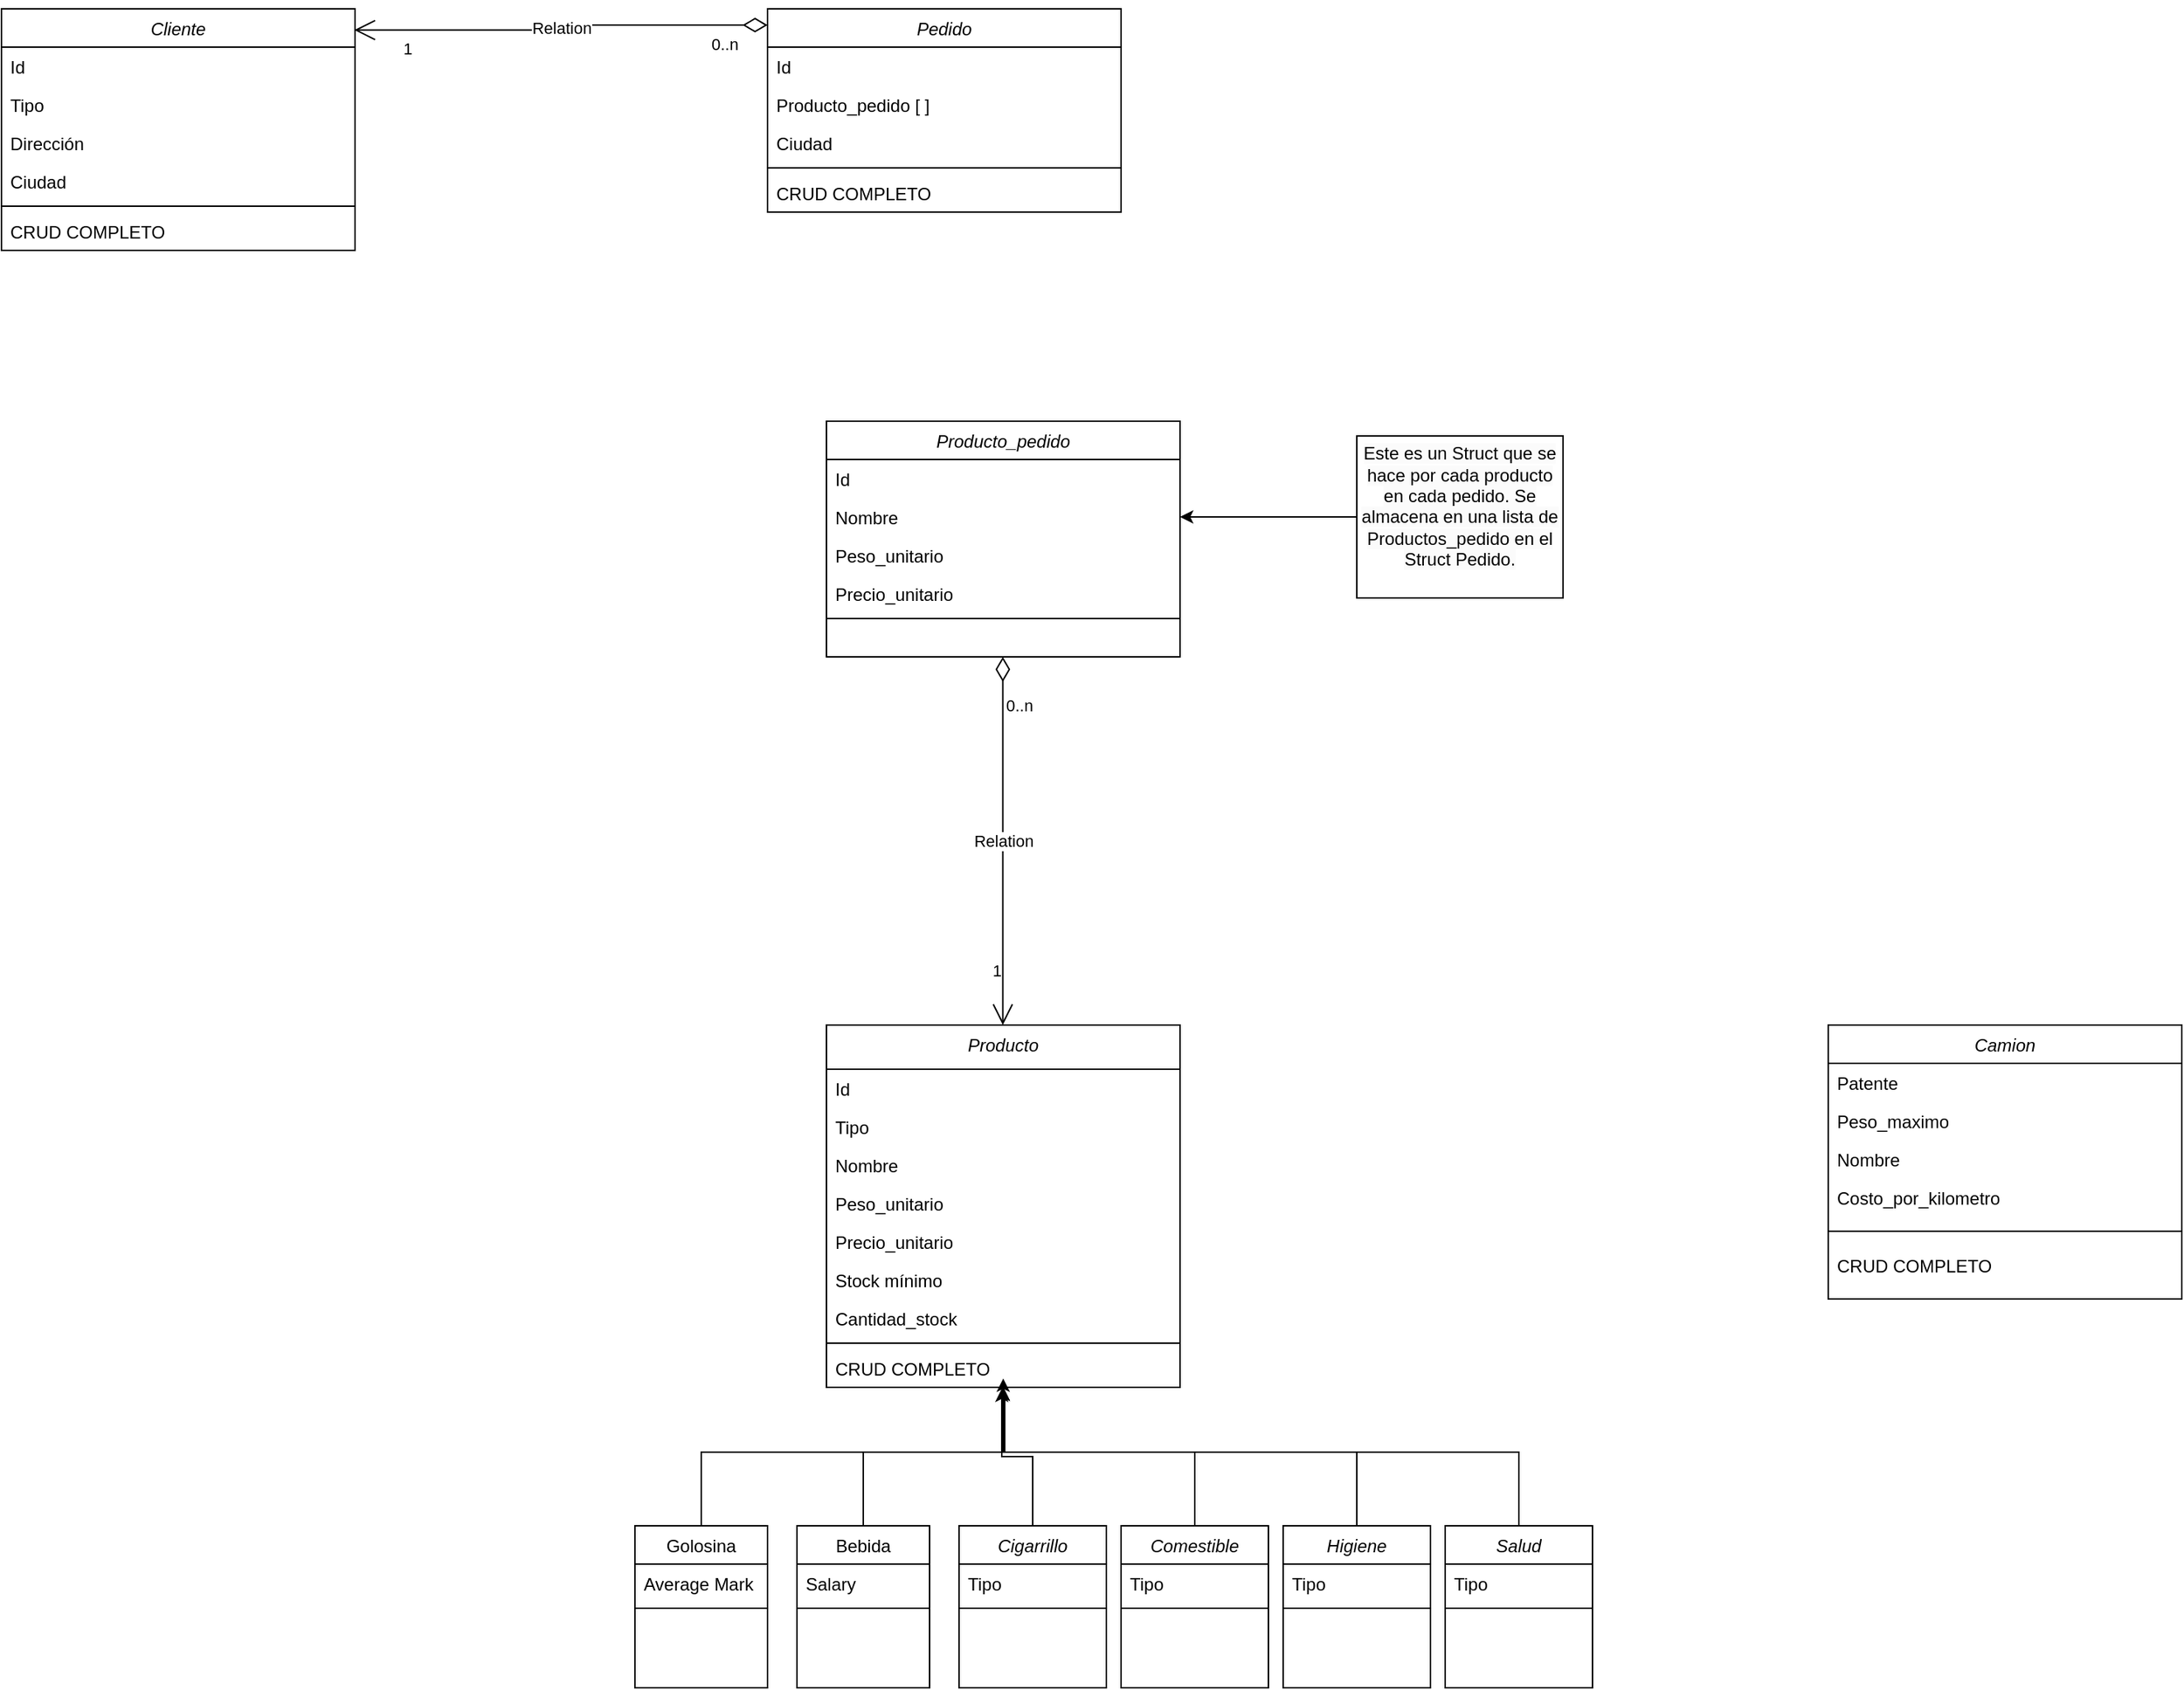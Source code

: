 <mxfile version="22.0.2" type="device">
  <diagram id="C5RBs43oDa-KdzZeNtuy" name="Page-1">
    <mxGraphModel dx="1635" dy="1647" grid="1" gridSize="10" guides="1" tooltips="1" connect="1" arrows="1" fold="1" page="1" pageScale="1" pageWidth="827" pageHeight="1169" math="0" shadow="0">
      <root>
        <mxCell id="WIyWlLk6GJQsqaUBKTNV-0" />
        <mxCell id="WIyWlLk6GJQsqaUBKTNV-1" parent="WIyWlLk6GJQsqaUBKTNV-0" />
        <mxCell id="zkfFHV4jXpPFQw0GAbJ--0" value="Producto" style="swimlane;fontStyle=2;align=center;verticalAlign=top;childLayout=stackLayout;horizontal=1;startSize=30;horizontalStack=0;resizeParent=1;resizeLast=0;collapsible=1;marginBottom=0;rounded=0;shadow=0;strokeWidth=1;" parent="WIyWlLk6GJQsqaUBKTNV-1" vertex="1">
          <mxGeometry x="-200" y="10" width="240" height="246" as="geometry">
            <mxRectangle x="230" y="140" width="160" height="26" as="alternateBounds" />
          </mxGeometry>
        </mxCell>
        <mxCell id="zkfFHV4jXpPFQw0GAbJ--1" value="Id" style="text;align=left;verticalAlign=top;spacingLeft=4;spacingRight=4;overflow=hidden;rotatable=0;points=[[0,0.5],[1,0.5]];portConstraint=eastwest;" parent="zkfFHV4jXpPFQw0GAbJ--0" vertex="1">
          <mxGeometry y="30" width="240" height="26" as="geometry" />
        </mxCell>
        <mxCell id="zkfFHV4jXpPFQw0GAbJ--2" value="Tipo" style="text;align=left;verticalAlign=top;spacingLeft=4;spacingRight=4;overflow=hidden;rotatable=0;points=[[0,0.5],[1,0.5]];portConstraint=eastwest;rounded=0;shadow=0;html=0;" parent="zkfFHV4jXpPFQw0GAbJ--0" vertex="1">
          <mxGeometry y="56" width="240" height="26" as="geometry" />
        </mxCell>
        <mxCell id="zkfFHV4jXpPFQw0GAbJ--3" value="Nombre" style="text;align=left;verticalAlign=top;spacingLeft=4;spacingRight=4;overflow=hidden;rotatable=0;points=[[0,0.5],[1,0.5]];portConstraint=eastwest;rounded=0;shadow=0;html=0;" parent="zkfFHV4jXpPFQw0GAbJ--0" vertex="1">
          <mxGeometry y="82" width="240" height="26" as="geometry" />
        </mxCell>
        <mxCell id="fcJeCDgIawEBtEk3Tbq5-2" value="Peso_unitario" style="text;align=left;verticalAlign=top;spacingLeft=4;spacingRight=4;overflow=hidden;rotatable=0;points=[[0,0.5],[1,0.5]];portConstraint=eastwest;rounded=0;shadow=0;html=0;" parent="zkfFHV4jXpPFQw0GAbJ--0" vertex="1">
          <mxGeometry y="108" width="240" height="26" as="geometry" />
        </mxCell>
        <mxCell id="fcJeCDgIawEBtEk3Tbq5-1" value="Precio_unitario" style="text;align=left;verticalAlign=top;spacingLeft=4;spacingRight=4;overflow=hidden;rotatable=0;points=[[0,0.5],[1,0.5]];portConstraint=eastwest;rounded=0;shadow=0;html=0;" parent="zkfFHV4jXpPFQw0GAbJ--0" vertex="1">
          <mxGeometry y="134" width="240" height="26" as="geometry" />
        </mxCell>
        <mxCell id="fcJeCDgIawEBtEk3Tbq5-0" value="Stock mínimo" style="text;align=left;verticalAlign=top;spacingLeft=4;spacingRight=4;overflow=hidden;rotatable=0;points=[[0,0.5],[1,0.5]];portConstraint=eastwest;rounded=0;shadow=0;html=0;" parent="zkfFHV4jXpPFQw0GAbJ--0" vertex="1">
          <mxGeometry y="160" width="240" height="26" as="geometry" />
        </mxCell>
        <mxCell id="fcJeCDgIawEBtEk3Tbq5-3" value="Cantidad_stock" style="text;align=left;verticalAlign=top;spacingLeft=4;spacingRight=4;overflow=hidden;rotatable=0;points=[[0,0.5],[1,0.5]];portConstraint=eastwest;rounded=0;shadow=0;html=0;" parent="zkfFHV4jXpPFQw0GAbJ--0" vertex="1">
          <mxGeometry y="186" width="240" height="26" as="geometry" />
        </mxCell>
        <mxCell id="zkfFHV4jXpPFQw0GAbJ--4" value="" style="line;html=1;strokeWidth=1;align=left;verticalAlign=middle;spacingTop=-1;spacingLeft=3;spacingRight=3;rotatable=0;labelPosition=right;points=[];portConstraint=eastwest;" parent="zkfFHV4jXpPFQw0GAbJ--0" vertex="1">
          <mxGeometry y="212" width="240" height="8" as="geometry" />
        </mxCell>
        <mxCell id="fcJeCDgIawEBtEk3Tbq5-51" value="CRUD COMPLETO" style="text;align=left;verticalAlign=top;spacingLeft=4;spacingRight=4;overflow=hidden;rotatable=0;points=[[0,0.5],[1,0.5]];portConstraint=eastwest;rounded=0;shadow=0;html=0;" parent="zkfFHV4jXpPFQw0GAbJ--0" vertex="1">
          <mxGeometry y="220" width="240" height="26" as="geometry" />
        </mxCell>
        <mxCell id="fcJeCDgIawEBtEk3Tbq5-28" style="edgeStyle=orthogonalEdgeStyle;rounded=0;orthogonalLoop=1;jettySize=auto;html=1;entryX=0.5;entryY=1;entryDx=0;entryDy=0;exitX=0.5;exitY=0;exitDx=0;exitDy=0;" parent="WIyWlLk6GJQsqaUBKTNV-1" source="zkfFHV4jXpPFQw0GAbJ--6" target="zkfFHV4jXpPFQw0GAbJ--0" edge="1">
          <mxGeometry relative="1" as="geometry">
            <mxPoint x="-240" y="400" as="sourcePoint" />
            <Array as="points">
              <mxPoint x="-285" y="300" />
              <mxPoint x="-80" y="300" />
            </Array>
          </mxGeometry>
        </mxCell>
        <mxCell id="zkfFHV4jXpPFQw0GAbJ--6" value="Golosina" style="swimlane;fontStyle=0;align=center;verticalAlign=top;childLayout=stackLayout;horizontal=1;startSize=26;horizontalStack=0;resizeParent=1;resizeLast=0;collapsible=1;marginBottom=0;rounded=0;shadow=0;strokeWidth=1;" parent="WIyWlLk6GJQsqaUBKTNV-1" vertex="1">
          <mxGeometry x="-330" y="350" width="90" height="110" as="geometry">
            <mxRectangle x="130" y="380" width="160" height="26" as="alternateBounds" />
          </mxGeometry>
        </mxCell>
        <mxCell id="zkfFHV4jXpPFQw0GAbJ--8" value="Average Mark" style="text;align=left;verticalAlign=top;spacingLeft=4;spacingRight=4;overflow=hidden;rotatable=0;points=[[0,0.5],[1,0.5]];portConstraint=eastwest;rounded=0;shadow=0;html=0;" parent="zkfFHV4jXpPFQw0GAbJ--6" vertex="1">
          <mxGeometry y="26" width="90" height="26" as="geometry" />
        </mxCell>
        <mxCell id="zkfFHV4jXpPFQw0GAbJ--9" value="" style="line;html=1;strokeWidth=1;align=left;verticalAlign=middle;spacingTop=-1;spacingLeft=3;spacingRight=3;rotatable=0;labelPosition=right;points=[];portConstraint=eastwest;" parent="zkfFHV4jXpPFQw0GAbJ--6" vertex="1">
          <mxGeometry y="52" width="90" height="8" as="geometry" />
        </mxCell>
        <mxCell id="fcJeCDgIawEBtEk3Tbq5-29" style="edgeStyle=orthogonalEdgeStyle;rounded=0;orthogonalLoop=1;jettySize=auto;html=1;" parent="WIyWlLk6GJQsqaUBKTNV-1" source="zkfFHV4jXpPFQw0GAbJ--13" edge="1">
          <mxGeometry relative="1" as="geometry">
            <mxPoint x="-80" y="250" as="targetPoint" />
            <Array as="points">
              <mxPoint x="-175" y="300" />
              <mxPoint x="-79" y="300" />
              <mxPoint x="-79" y="260" />
              <mxPoint x="-80" y="260" />
            </Array>
          </mxGeometry>
        </mxCell>
        <mxCell id="zkfFHV4jXpPFQw0GAbJ--13" value="Bebida" style="swimlane;fontStyle=0;align=center;verticalAlign=top;childLayout=stackLayout;horizontal=1;startSize=26;horizontalStack=0;resizeParent=1;resizeLast=0;collapsible=1;marginBottom=0;rounded=0;shadow=0;strokeWidth=1;" parent="WIyWlLk6GJQsqaUBKTNV-1" vertex="1">
          <mxGeometry x="-220" y="350" width="90" height="110" as="geometry">
            <mxRectangle x="340" y="380" width="170" height="26" as="alternateBounds" />
          </mxGeometry>
        </mxCell>
        <mxCell id="zkfFHV4jXpPFQw0GAbJ--14" value="Salary" style="text;align=left;verticalAlign=top;spacingLeft=4;spacingRight=4;overflow=hidden;rotatable=0;points=[[0,0.5],[1,0.5]];portConstraint=eastwest;" parent="zkfFHV4jXpPFQw0GAbJ--13" vertex="1">
          <mxGeometry y="26" width="90" height="26" as="geometry" />
        </mxCell>
        <mxCell id="zkfFHV4jXpPFQw0GAbJ--15" value="" style="line;html=1;strokeWidth=1;align=left;verticalAlign=middle;spacingTop=-1;spacingLeft=3;spacingRight=3;rotatable=0;labelPosition=right;points=[];portConstraint=eastwest;" parent="zkfFHV4jXpPFQw0GAbJ--13" vertex="1">
          <mxGeometry y="52" width="90" height="8" as="geometry" />
        </mxCell>
        <mxCell id="fcJeCDgIawEBtEk3Tbq5-11" value="Cigarrillo" style="swimlane;fontStyle=2;align=center;verticalAlign=top;childLayout=stackLayout;horizontal=1;startSize=26;horizontalStack=0;resizeParent=1;resizeLast=0;collapsible=1;marginBottom=0;rounded=0;shadow=0;strokeWidth=1;" parent="WIyWlLk6GJQsqaUBKTNV-1" vertex="1">
          <mxGeometry x="-110" y="350" width="100" height="110" as="geometry">
            <mxRectangle x="230" y="140" width="160" height="26" as="alternateBounds" />
          </mxGeometry>
        </mxCell>
        <mxCell id="fcJeCDgIawEBtEk3Tbq5-13" value="Tipo" style="text;align=left;verticalAlign=top;spacingLeft=4;spacingRight=4;overflow=hidden;rotatable=0;points=[[0,0.5],[1,0.5]];portConstraint=eastwest;rounded=0;shadow=0;html=0;" parent="fcJeCDgIawEBtEk3Tbq5-11" vertex="1">
          <mxGeometry y="26" width="100" height="26" as="geometry" />
        </mxCell>
        <mxCell id="fcJeCDgIawEBtEk3Tbq5-19" value="" style="line;html=1;strokeWidth=1;align=left;verticalAlign=middle;spacingTop=-1;spacingLeft=3;spacingRight=3;rotatable=0;labelPosition=right;points=[];portConstraint=eastwest;" parent="fcJeCDgIawEBtEk3Tbq5-11" vertex="1">
          <mxGeometry y="52" width="100" height="8" as="geometry" />
        </mxCell>
        <mxCell id="fcJeCDgIawEBtEk3Tbq5-31" style="edgeStyle=orthogonalEdgeStyle;rounded=0;orthogonalLoop=1;jettySize=auto;html=1;entryX=0.5;entryY=1;entryDx=0;entryDy=0;" parent="WIyWlLk6GJQsqaUBKTNV-1" source="fcJeCDgIawEBtEk3Tbq5-22" target="zkfFHV4jXpPFQw0GAbJ--0" edge="1">
          <mxGeometry relative="1" as="geometry">
            <Array as="points">
              <mxPoint x="50" y="300" />
              <mxPoint x="-80" y="300" />
            </Array>
          </mxGeometry>
        </mxCell>
        <mxCell id="fcJeCDgIawEBtEk3Tbq5-22" value="Comestible" style="swimlane;fontStyle=2;align=center;verticalAlign=top;childLayout=stackLayout;horizontal=1;startSize=26;horizontalStack=0;resizeParent=1;resizeLast=0;collapsible=1;marginBottom=0;rounded=0;shadow=0;strokeWidth=1;" parent="WIyWlLk6GJQsqaUBKTNV-1" vertex="1">
          <mxGeometry y="350" width="100" height="110" as="geometry">
            <mxRectangle x="230" y="140" width="160" height="26" as="alternateBounds" />
          </mxGeometry>
        </mxCell>
        <mxCell id="fcJeCDgIawEBtEk3Tbq5-23" value="Tipo" style="text;align=left;verticalAlign=top;spacingLeft=4;spacingRight=4;overflow=hidden;rotatable=0;points=[[0,0.5],[1,0.5]];portConstraint=eastwest;rounded=0;shadow=0;html=0;" parent="fcJeCDgIawEBtEk3Tbq5-22" vertex="1">
          <mxGeometry y="26" width="100" height="26" as="geometry" />
        </mxCell>
        <mxCell id="fcJeCDgIawEBtEk3Tbq5-24" value="" style="line;html=1;strokeWidth=1;align=left;verticalAlign=middle;spacingTop=-1;spacingLeft=3;spacingRight=3;rotatable=0;labelPosition=right;points=[];portConstraint=eastwest;" parent="fcJeCDgIawEBtEk3Tbq5-22" vertex="1">
          <mxGeometry y="52" width="100" height="8" as="geometry" />
        </mxCell>
        <mxCell id="fcJeCDgIawEBtEk3Tbq5-32" style="edgeStyle=orthogonalEdgeStyle;rounded=0;orthogonalLoop=1;jettySize=auto;html=1;entryX=0.5;entryY=1;entryDx=0;entryDy=0;" parent="WIyWlLk6GJQsqaUBKTNV-1" source="fcJeCDgIawEBtEk3Tbq5-25" target="zkfFHV4jXpPFQw0GAbJ--0" edge="1">
          <mxGeometry relative="1" as="geometry">
            <Array as="points">
              <mxPoint x="160" y="300" />
              <mxPoint x="-80" y="300" />
            </Array>
          </mxGeometry>
        </mxCell>
        <mxCell id="fcJeCDgIawEBtEk3Tbq5-25" value="Higiene" style="swimlane;fontStyle=2;align=center;verticalAlign=top;childLayout=stackLayout;horizontal=1;startSize=26;horizontalStack=0;resizeParent=1;resizeLast=0;collapsible=1;marginBottom=0;rounded=0;shadow=0;strokeWidth=1;" parent="WIyWlLk6GJQsqaUBKTNV-1" vertex="1">
          <mxGeometry x="110" y="350" width="100" height="110" as="geometry">
            <mxRectangle x="230" y="140" width="160" height="26" as="alternateBounds" />
          </mxGeometry>
        </mxCell>
        <mxCell id="fcJeCDgIawEBtEk3Tbq5-26" value="Tipo" style="text;align=left;verticalAlign=top;spacingLeft=4;spacingRight=4;overflow=hidden;rotatable=0;points=[[0,0.5],[1,0.5]];portConstraint=eastwest;rounded=0;shadow=0;html=0;" parent="fcJeCDgIawEBtEk3Tbq5-25" vertex="1">
          <mxGeometry y="26" width="100" height="26" as="geometry" />
        </mxCell>
        <mxCell id="fcJeCDgIawEBtEk3Tbq5-27" value="" style="line;html=1;strokeWidth=1;align=left;verticalAlign=middle;spacingTop=-1;spacingLeft=3;spacingRight=3;rotatable=0;labelPosition=right;points=[];portConstraint=eastwest;" parent="fcJeCDgIawEBtEk3Tbq5-25" vertex="1">
          <mxGeometry y="52" width="100" height="8" as="geometry" />
        </mxCell>
        <mxCell id="fcJeCDgIawEBtEk3Tbq5-36" style="edgeStyle=orthogonalEdgeStyle;rounded=0;orthogonalLoop=1;jettySize=auto;html=1;entryX=0.5;entryY=1;entryDx=0;entryDy=0;" parent="WIyWlLk6GJQsqaUBKTNV-1" source="fcJeCDgIawEBtEk3Tbq5-33" target="zkfFHV4jXpPFQw0GAbJ--0" edge="1">
          <mxGeometry relative="1" as="geometry">
            <Array as="points">
              <mxPoint x="270" y="300" />
              <mxPoint x="-80" y="300" />
            </Array>
          </mxGeometry>
        </mxCell>
        <mxCell id="fcJeCDgIawEBtEk3Tbq5-33" value="Salud" style="swimlane;fontStyle=2;align=center;verticalAlign=top;childLayout=stackLayout;horizontal=1;startSize=26;horizontalStack=0;resizeParent=1;resizeLast=0;collapsible=1;marginBottom=0;rounded=0;shadow=0;strokeWidth=1;" parent="WIyWlLk6GJQsqaUBKTNV-1" vertex="1">
          <mxGeometry x="220" y="350" width="100" height="110" as="geometry">
            <mxRectangle x="230" y="140" width="160" height="26" as="alternateBounds" />
          </mxGeometry>
        </mxCell>
        <mxCell id="fcJeCDgIawEBtEk3Tbq5-34" value="Tipo" style="text;align=left;verticalAlign=top;spacingLeft=4;spacingRight=4;overflow=hidden;rotatable=0;points=[[0,0.5],[1,0.5]];portConstraint=eastwest;rounded=0;shadow=0;html=0;" parent="fcJeCDgIawEBtEk3Tbq5-33" vertex="1">
          <mxGeometry y="26" width="100" height="26" as="geometry" />
        </mxCell>
        <mxCell id="fcJeCDgIawEBtEk3Tbq5-35" value="" style="line;html=1;strokeWidth=1;align=left;verticalAlign=middle;spacingTop=-1;spacingLeft=3;spacingRight=3;rotatable=0;labelPosition=right;points=[];portConstraint=eastwest;" parent="fcJeCDgIawEBtEk3Tbq5-33" vertex="1">
          <mxGeometry y="52" width="100" height="8" as="geometry" />
        </mxCell>
        <mxCell id="fcJeCDgIawEBtEk3Tbq5-37" value="Camion" style="swimlane;fontStyle=2;align=center;verticalAlign=top;childLayout=stackLayout;horizontal=1;startSize=26;horizontalStack=0;resizeParent=1;resizeLast=0;collapsible=1;marginBottom=0;rounded=0;shadow=0;strokeWidth=1;" parent="WIyWlLk6GJQsqaUBKTNV-1" vertex="1">
          <mxGeometry x="480" y="10" width="240" height="186" as="geometry">
            <mxRectangle x="230" y="140" width="160" height="26" as="alternateBounds" />
          </mxGeometry>
        </mxCell>
        <mxCell id="fcJeCDgIawEBtEk3Tbq5-38" value="Patente" style="text;align=left;verticalAlign=top;spacingLeft=4;spacingRight=4;overflow=hidden;rotatable=0;points=[[0,0.5],[1,0.5]];portConstraint=eastwest;" parent="fcJeCDgIawEBtEk3Tbq5-37" vertex="1">
          <mxGeometry y="26" width="240" height="26" as="geometry" />
        </mxCell>
        <mxCell id="fcJeCDgIawEBtEk3Tbq5-39" value="Peso_maximo" style="text;align=left;verticalAlign=top;spacingLeft=4;spacingRight=4;overflow=hidden;rotatable=0;points=[[0,0.5],[1,0.5]];portConstraint=eastwest;rounded=0;shadow=0;html=0;" parent="fcJeCDgIawEBtEk3Tbq5-37" vertex="1">
          <mxGeometry y="52" width="240" height="26" as="geometry" />
        </mxCell>
        <mxCell id="fcJeCDgIawEBtEk3Tbq5-40" value="Nombre" style="text;align=left;verticalAlign=top;spacingLeft=4;spacingRight=4;overflow=hidden;rotatable=0;points=[[0,0.5],[1,0.5]];portConstraint=eastwest;rounded=0;shadow=0;html=0;" parent="fcJeCDgIawEBtEk3Tbq5-37" vertex="1">
          <mxGeometry y="78" width="240" height="26" as="geometry" />
        </mxCell>
        <mxCell id="fcJeCDgIawEBtEk3Tbq5-41" value="Costo_por_kilometro" style="text;align=left;verticalAlign=top;spacingLeft=4;spacingRight=4;overflow=hidden;rotatable=0;points=[[0,0.5],[1,0.5]];portConstraint=eastwest;rounded=0;shadow=0;html=0;" parent="fcJeCDgIawEBtEk3Tbq5-37" vertex="1">
          <mxGeometry y="104" width="240" height="26" as="geometry" />
        </mxCell>
        <mxCell id="fcJeCDgIawEBtEk3Tbq5-45" value="" style="line;html=1;strokeWidth=1;align=left;verticalAlign=middle;spacingTop=-1;spacingLeft=3;spacingRight=3;rotatable=0;labelPosition=right;points=[];portConstraint=eastwest;" parent="fcJeCDgIawEBtEk3Tbq5-37" vertex="1">
          <mxGeometry y="130" width="240" height="20" as="geometry" />
        </mxCell>
        <mxCell id="fcJeCDgIawEBtEk3Tbq5-50" value="CRUD COMPLETO " style="text;align=left;verticalAlign=top;spacingLeft=4;spacingRight=4;overflow=hidden;rotatable=0;points=[[0,0.5],[1,0.5]];portConstraint=eastwest;rounded=0;shadow=0;html=0;" parent="fcJeCDgIawEBtEk3Tbq5-37" vertex="1">
          <mxGeometry y="150" width="240" height="26" as="geometry" />
        </mxCell>
        <mxCell id="fcJeCDgIawEBtEk3Tbq5-52" style="edgeStyle=orthogonalEdgeStyle;rounded=0;orthogonalLoop=1;jettySize=auto;html=1;entryX=0.496;entryY=1.033;entryDx=0;entryDy=0;entryPerimeter=0;" parent="WIyWlLk6GJQsqaUBKTNV-1" source="fcJeCDgIawEBtEk3Tbq5-11" target="fcJeCDgIawEBtEk3Tbq5-51" edge="1">
          <mxGeometry relative="1" as="geometry" />
        </mxCell>
        <mxCell id="fcJeCDgIawEBtEk3Tbq5-54" value="Cliente" style="swimlane;fontStyle=2;align=center;verticalAlign=top;childLayout=stackLayout;horizontal=1;startSize=26;horizontalStack=0;resizeParent=1;resizeLast=0;collapsible=1;marginBottom=0;rounded=0;shadow=0;strokeWidth=1;" parent="WIyWlLk6GJQsqaUBKTNV-1" vertex="1">
          <mxGeometry x="-760" y="-680" width="240" height="164" as="geometry">
            <mxRectangle x="230" y="140" width="160" height="26" as="alternateBounds" />
          </mxGeometry>
        </mxCell>
        <mxCell id="fcJeCDgIawEBtEk3Tbq5-55" value="Id" style="text;align=left;verticalAlign=top;spacingLeft=4;spacingRight=4;overflow=hidden;rotatable=0;points=[[0,0.5],[1,0.5]];portConstraint=eastwest;" parent="fcJeCDgIawEBtEk3Tbq5-54" vertex="1">
          <mxGeometry y="26" width="240" height="26" as="geometry" />
        </mxCell>
        <mxCell id="fcJeCDgIawEBtEk3Tbq5-56" value="Tipo" style="text;align=left;verticalAlign=top;spacingLeft=4;spacingRight=4;overflow=hidden;rotatable=0;points=[[0,0.5],[1,0.5]];portConstraint=eastwest;rounded=0;shadow=0;html=0;" parent="fcJeCDgIawEBtEk3Tbq5-54" vertex="1">
          <mxGeometry y="52" width="240" height="26" as="geometry" />
        </mxCell>
        <mxCell id="s7Nme6h93ZT_RQp7JMjJ-0" value="Dirección" style="text;align=left;verticalAlign=top;spacingLeft=4;spacingRight=4;overflow=hidden;rotatable=0;points=[[0,0.5],[1,0.5]];portConstraint=eastwest;rounded=0;shadow=0;html=0;" vertex="1" parent="fcJeCDgIawEBtEk3Tbq5-54">
          <mxGeometry y="78" width="240" height="26" as="geometry" />
        </mxCell>
        <mxCell id="s7Nme6h93ZT_RQp7JMjJ-1" value="Ciudad" style="text;align=left;verticalAlign=top;spacingLeft=4;spacingRight=4;overflow=hidden;rotatable=0;points=[[0,0.5],[1,0.5]];portConstraint=eastwest;rounded=0;shadow=0;html=0;" vertex="1" parent="fcJeCDgIawEBtEk3Tbq5-54">
          <mxGeometry y="104" width="240" height="26" as="geometry" />
        </mxCell>
        <mxCell id="fcJeCDgIawEBtEk3Tbq5-62" value="" style="line;html=1;strokeWidth=1;align=left;verticalAlign=middle;spacingTop=-1;spacingLeft=3;spacingRight=3;rotatable=0;labelPosition=right;points=[];portConstraint=eastwest;" parent="fcJeCDgIawEBtEk3Tbq5-54" vertex="1">
          <mxGeometry y="130" width="240" height="8" as="geometry" />
        </mxCell>
        <mxCell id="fcJeCDgIawEBtEk3Tbq5-63" value="CRUD COMPLETO" style="text;align=left;verticalAlign=top;spacingLeft=4;spacingRight=4;overflow=hidden;rotatable=0;points=[[0,0.5],[1,0.5]];portConstraint=eastwest;rounded=0;shadow=0;html=0;" parent="fcJeCDgIawEBtEk3Tbq5-54" vertex="1">
          <mxGeometry y="138" width="240" height="26" as="geometry" />
        </mxCell>
        <mxCell id="fcJeCDgIawEBtEk3Tbq5-64" value="Pedido" style="swimlane;fontStyle=2;align=center;verticalAlign=top;childLayout=stackLayout;horizontal=1;startSize=26;horizontalStack=0;resizeParent=1;resizeLast=0;collapsible=1;marginBottom=0;rounded=0;shadow=0;strokeWidth=1;" parent="WIyWlLk6GJQsqaUBKTNV-1" vertex="1">
          <mxGeometry x="-240" y="-680" width="240" height="138" as="geometry">
            <mxRectangle x="230" y="140" width="160" height="26" as="alternateBounds" />
          </mxGeometry>
        </mxCell>
        <mxCell id="fcJeCDgIawEBtEk3Tbq5-65" value="Id" style="text;align=left;verticalAlign=top;spacingLeft=4;spacingRight=4;overflow=hidden;rotatable=0;points=[[0,0.5],[1,0.5]];portConstraint=eastwest;" parent="fcJeCDgIawEBtEk3Tbq5-64" vertex="1">
          <mxGeometry y="26" width="240" height="26" as="geometry" />
        </mxCell>
        <mxCell id="fcJeCDgIawEBtEk3Tbq5-66" value="Producto_pedido [ ]" style="text;align=left;verticalAlign=top;spacingLeft=4;spacingRight=4;overflow=hidden;rotatable=0;points=[[0,0.5],[1,0.5]];portConstraint=eastwest;rounded=0;shadow=0;html=0;" parent="fcJeCDgIawEBtEk3Tbq5-64" vertex="1">
          <mxGeometry y="52" width="240" height="26" as="geometry" />
        </mxCell>
        <mxCell id="fcJeCDgIawEBtEk3Tbq5-69" value="Ciudad" style="text;align=left;verticalAlign=top;spacingLeft=4;spacingRight=4;overflow=hidden;rotatable=0;points=[[0,0.5],[1,0.5]];portConstraint=eastwest;rounded=0;shadow=0;html=0;" parent="fcJeCDgIawEBtEk3Tbq5-64" vertex="1">
          <mxGeometry y="78" width="240" height="26" as="geometry" />
        </mxCell>
        <mxCell id="fcJeCDgIawEBtEk3Tbq5-67" value="" style="line;html=1;strokeWidth=1;align=left;verticalAlign=middle;spacingTop=-1;spacingLeft=3;spacingRight=3;rotatable=0;labelPosition=right;points=[];portConstraint=eastwest;" parent="fcJeCDgIawEBtEk3Tbq5-64" vertex="1">
          <mxGeometry y="104" width="240" height="8" as="geometry" />
        </mxCell>
        <mxCell id="fcJeCDgIawEBtEk3Tbq5-68" value="CRUD COMPLETO" style="text;align=left;verticalAlign=top;spacingLeft=4;spacingRight=4;overflow=hidden;rotatable=0;points=[[0,0.5],[1,0.5]];portConstraint=eastwest;rounded=0;shadow=0;html=0;" parent="fcJeCDgIawEBtEk3Tbq5-64" vertex="1">
          <mxGeometry y="112" width="240" height="26" as="geometry" />
        </mxCell>
        <mxCell id="fcJeCDgIawEBtEk3Tbq5-70" value="Relation" style="endArrow=open;html=1;endSize=12;startArrow=diamondThin;startSize=14;startFill=0;edgeStyle=orthogonalEdgeStyle;rounded=0;entryX=0.998;entryY=0.088;entryDx=0;entryDy=0;entryPerimeter=0;exitX=0;exitY=0.08;exitDx=0;exitDy=0;exitPerimeter=0;" parent="WIyWlLk6GJQsqaUBKTNV-1" source="fcJeCDgIawEBtEk3Tbq5-64" target="fcJeCDgIawEBtEk3Tbq5-54" edge="1">
          <mxGeometry relative="1" as="geometry">
            <mxPoint x="-310" y="-650" as="sourcePoint" />
            <mxPoint x="-400" y="-640" as="targetPoint" />
          </mxGeometry>
        </mxCell>
        <mxCell id="fcJeCDgIawEBtEk3Tbq5-71" value="0..n" style="edgeLabel;resizable=0;html=1;align=left;verticalAlign=top;" parent="fcJeCDgIawEBtEk3Tbq5-70" connectable="0" vertex="1">
          <mxGeometry x="-1" relative="1" as="geometry">
            <mxPoint x="-40" as="offset" />
          </mxGeometry>
        </mxCell>
        <mxCell id="fcJeCDgIawEBtEk3Tbq5-72" value="1" style="edgeLabel;resizable=0;html=1;align=right;verticalAlign=top;" parent="fcJeCDgIawEBtEk3Tbq5-70" connectable="0" vertex="1">
          <mxGeometry x="1" relative="1" as="geometry">
            <mxPoint x="40" as="offset" />
          </mxGeometry>
        </mxCell>
        <mxCell id="s7Nme6h93ZT_RQp7JMjJ-2" value="Producto_pedido" style="swimlane;fontStyle=2;align=center;verticalAlign=top;childLayout=stackLayout;horizontal=1;startSize=26;horizontalStack=0;resizeParent=1;resizeLast=0;collapsible=1;marginBottom=0;rounded=0;shadow=0;strokeWidth=1;" vertex="1" parent="WIyWlLk6GJQsqaUBKTNV-1">
          <mxGeometry x="-200" y="-400" width="240" height="160" as="geometry">
            <mxRectangle x="230" y="140" width="160" height="26" as="alternateBounds" />
          </mxGeometry>
        </mxCell>
        <mxCell id="s7Nme6h93ZT_RQp7JMjJ-3" value="Id" style="text;align=left;verticalAlign=top;spacingLeft=4;spacingRight=4;overflow=hidden;rotatable=0;points=[[0,0.5],[1,0.5]];portConstraint=eastwest;" vertex="1" parent="s7Nme6h93ZT_RQp7JMjJ-2">
          <mxGeometry y="26" width="240" height="26" as="geometry" />
        </mxCell>
        <mxCell id="s7Nme6h93ZT_RQp7JMjJ-5" value="Nombre" style="text;align=left;verticalAlign=top;spacingLeft=4;spacingRight=4;overflow=hidden;rotatable=0;points=[[0,0.5],[1,0.5]];portConstraint=eastwest;rounded=0;shadow=0;html=0;" vertex="1" parent="s7Nme6h93ZT_RQp7JMjJ-2">
          <mxGeometry y="52" width="240" height="26" as="geometry" />
        </mxCell>
        <mxCell id="s7Nme6h93ZT_RQp7JMjJ-6" value="Peso_unitario" style="text;align=left;verticalAlign=top;spacingLeft=4;spacingRight=4;overflow=hidden;rotatable=0;points=[[0,0.5],[1,0.5]];portConstraint=eastwest;rounded=0;shadow=0;html=0;" vertex="1" parent="s7Nme6h93ZT_RQp7JMjJ-2">
          <mxGeometry y="78" width="240" height="26" as="geometry" />
        </mxCell>
        <mxCell id="s7Nme6h93ZT_RQp7JMjJ-7" value="Precio_unitario" style="text;align=left;verticalAlign=top;spacingLeft=4;spacingRight=4;overflow=hidden;rotatable=0;points=[[0,0.5],[1,0.5]];portConstraint=eastwest;rounded=0;shadow=0;html=0;" vertex="1" parent="s7Nme6h93ZT_RQp7JMjJ-2">
          <mxGeometry y="104" width="240" height="26" as="geometry" />
        </mxCell>
        <mxCell id="s7Nme6h93ZT_RQp7JMjJ-10" value="" style="line;html=1;strokeWidth=1;align=left;verticalAlign=middle;spacingTop=-1;spacingLeft=3;spacingRight=3;rotatable=0;labelPosition=right;points=[];portConstraint=eastwest;" vertex="1" parent="s7Nme6h93ZT_RQp7JMjJ-2">
          <mxGeometry y="130" width="240" height="8" as="geometry" />
        </mxCell>
        <mxCell id="s7Nme6h93ZT_RQp7JMjJ-32" value="Relation" style="endArrow=open;html=1;endSize=12;startArrow=diamondThin;startSize=14;startFill=0;edgeStyle=orthogonalEdgeStyle;rounded=0;entryX=0.5;entryY=0;entryDx=0;entryDy=0;exitX=0.5;exitY=1;exitDx=0;exitDy=0;" edge="1" parent="s7Nme6h93ZT_RQp7JMjJ-2">
          <mxGeometry relative="1" as="geometry">
            <mxPoint x="119.73" y="160.0" as="sourcePoint" />
            <mxPoint x="119.73" y="410" as="targetPoint" />
          </mxGeometry>
        </mxCell>
        <mxCell id="s7Nme6h93ZT_RQp7JMjJ-33" value="0..n" style="edgeLabel;resizable=0;html=1;align=left;verticalAlign=top;" connectable="0" vertex="1" parent="s7Nme6h93ZT_RQp7JMjJ-32">
          <mxGeometry x="-1" relative="1" as="geometry">
            <mxPoint y="20" as="offset" />
          </mxGeometry>
        </mxCell>
        <mxCell id="s7Nme6h93ZT_RQp7JMjJ-34" value="1" style="edgeLabel;resizable=0;html=1;align=right;verticalAlign=top;" connectable="0" vertex="1" parent="s7Nme6h93ZT_RQp7JMjJ-32">
          <mxGeometry x="1" relative="1" as="geometry">
            <mxPoint y="-50" as="offset" />
          </mxGeometry>
        </mxCell>
        <mxCell id="s7Nme6h93ZT_RQp7JMjJ-39" style="edgeStyle=orthogonalEdgeStyle;rounded=0;orthogonalLoop=1;jettySize=auto;html=1;entryX=1;entryY=0.5;entryDx=0;entryDy=0;" edge="1" parent="WIyWlLk6GJQsqaUBKTNV-1" source="s7Nme6h93ZT_RQp7JMjJ-37" target="s7Nme6h93ZT_RQp7JMjJ-5">
          <mxGeometry relative="1" as="geometry" />
        </mxCell>
        <mxCell id="s7Nme6h93ZT_RQp7JMjJ-37" value="&#xa;&lt;span style=&quot;color: rgb(0, 0, 0); font-family: Helvetica; font-size: 12px; font-style: normal; font-variant-ligatures: normal; font-variant-caps: normal; font-weight: 400; letter-spacing: normal; orphans: 2; text-align: center; text-indent: 0px; text-transform: none; widows: 2; word-spacing: 0px; -webkit-text-stroke-width: 0px; background-color: rgb(251, 251, 251); text-decoration-thickness: initial; text-decoration-style: initial; text-decoration-color: initial; float: none; display: inline !important;&quot;&gt;Este es un Struct que se hace por cada producto en cada pedido. Se almacena en una lista de Productos_pedido en el Struct Pedido.&lt;/span&gt;&#xa;&#xa;" style="rounded=0;whiteSpace=wrap;html=1;" vertex="1" parent="WIyWlLk6GJQsqaUBKTNV-1">
          <mxGeometry x="160" y="-390" width="140" height="110" as="geometry" />
        </mxCell>
      </root>
    </mxGraphModel>
  </diagram>
</mxfile>
